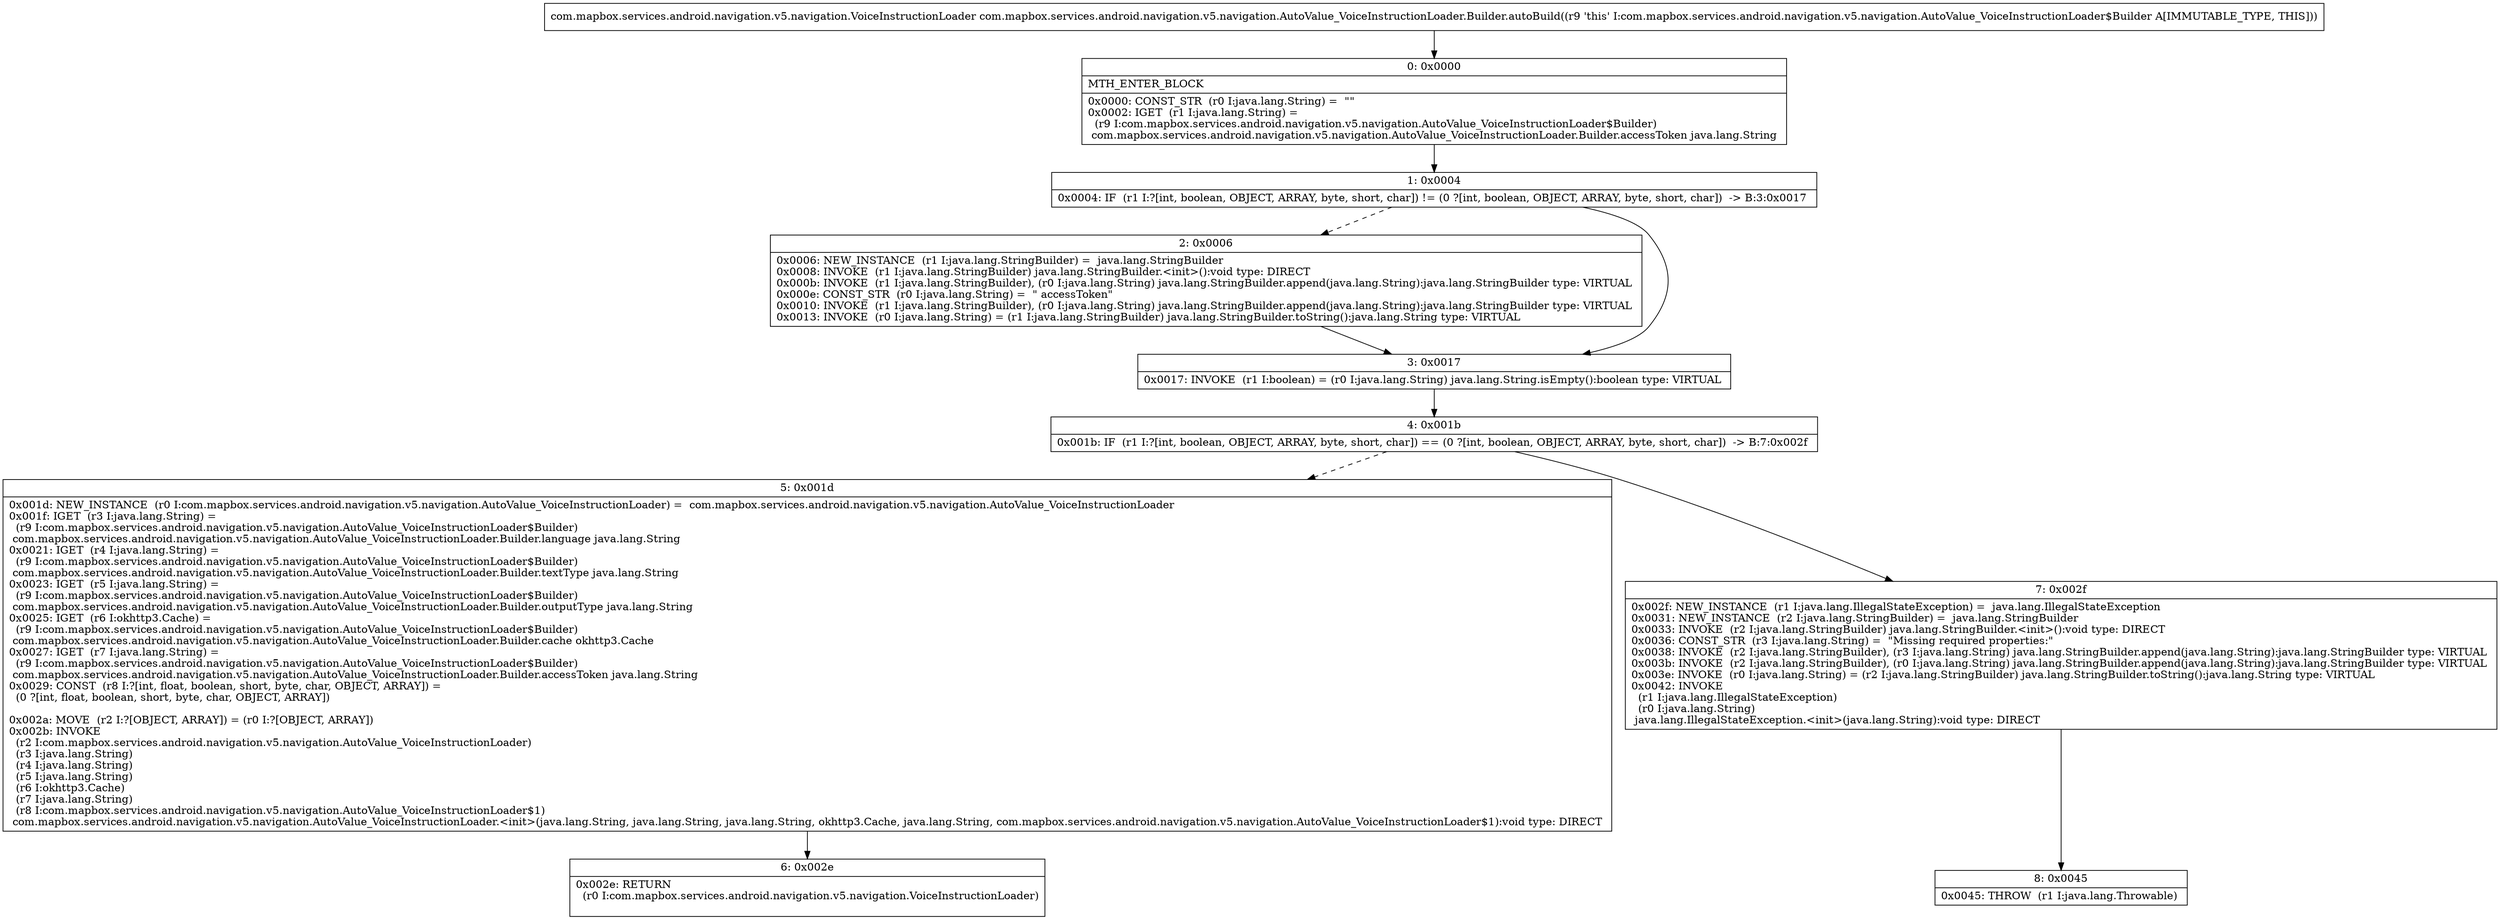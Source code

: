 digraph "CFG forcom.mapbox.services.android.navigation.v5.navigation.AutoValue_VoiceInstructionLoader.Builder.autoBuild()Lcom\/mapbox\/services\/android\/navigation\/v5\/navigation\/VoiceInstructionLoader;" {
Node_0 [shape=record,label="{0\:\ 0x0000|MTH_ENTER_BLOCK\l|0x0000: CONST_STR  (r0 I:java.lang.String) =  \"\" \l0x0002: IGET  (r1 I:java.lang.String) = \l  (r9 I:com.mapbox.services.android.navigation.v5.navigation.AutoValue_VoiceInstructionLoader$Builder)\l com.mapbox.services.android.navigation.v5.navigation.AutoValue_VoiceInstructionLoader.Builder.accessToken java.lang.String \l}"];
Node_1 [shape=record,label="{1\:\ 0x0004|0x0004: IF  (r1 I:?[int, boolean, OBJECT, ARRAY, byte, short, char]) != (0 ?[int, boolean, OBJECT, ARRAY, byte, short, char])  \-\> B:3:0x0017 \l}"];
Node_2 [shape=record,label="{2\:\ 0x0006|0x0006: NEW_INSTANCE  (r1 I:java.lang.StringBuilder) =  java.lang.StringBuilder \l0x0008: INVOKE  (r1 I:java.lang.StringBuilder) java.lang.StringBuilder.\<init\>():void type: DIRECT \l0x000b: INVOKE  (r1 I:java.lang.StringBuilder), (r0 I:java.lang.String) java.lang.StringBuilder.append(java.lang.String):java.lang.StringBuilder type: VIRTUAL \l0x000e: CONST_STR  (r0 I:java.lang.String) =  \" accessToken\" \l0x0010: INVOKE  (r1 I:java.lang.StringBuilder), (r0 I:java.lang.String) java.lang.StringBuilder.append(java.lang.String):java.lang.StringBuilder type: VIRTUAL \l0x0013: INVOKE  (r0 I:java.lang.String) = (r1 I:java.lang.StringBuilder) java.lang.StringBuilder.toString():java.lang.String type: VIRTUAL \l}"];
Node_3 [shape=record,label="{3\:\ 0x0017|0x0017: INVOKE  (r1 I:boolean) = (r0 I:java.lang.String) java.lang.String.isEmpty():boolean type: VIRTUAL \l}"];
Node_4 [shape=record,label="{4\:\ 0x001b|0x001b: IF  (r1 I:?[int, boolean, OBJECT, ARRAY, byte, short, char]) == (0 ?[int, boolean, OBJECT, ARRAY, byte, short, char])  \-\> B:7:0x002f \l}"];
Node_5 [shape=record,label="{5\:\ 0x001d|0x001d: NEW_INSTANCE  (r0 I:com.mapbox.services.android.navigation.v5.navigation.AutoValue_VoiceInstructionLoader) =  com.mapbox.services.android.navigation.v5.navigation.AutoValue_VoiceInstructionLoader \l0x001f: IGET  (r3 I:java.lang.String) = \l  (r9 I:com.mapbox.services.android.navigation.v5.navigation.AutoValue_VoiceInstructionLoader$Builder)\l com.mapbox.services.android.navigation.v5.navigation.AutoValue_VoiceInstructionLoader.Builder.language java.lang.String \l0x0021: IGET  (r4 I:java.lang.String) = \l  (r9 I:com.mapbox.services.android.navigation.v5.navigation.AutoValue_VoiceInstructionLoader$Builder)\l com.mapbox.services.android.navigation.v5.navigation.AutoValue_VoiceInstructionLoader.Builder.textType java.lang.String \l0x0023: IGET  (r5 I:java.lang.String) = \l  (r9 I:com.mapbox.services.android.navigation.v5.navigation.AutoValue_VoiceInstructionLoader$Builder)\l com.mapbox.services.android.navigation.v5.navigation.AutoValue_VoiceInstructionLoader.Builder.outputType java.lang.String \l0x0025: IGET  (r6 I:okhttp3.Cache) = \l  (r9 I:com.mapbox.services.android.navigation.v5.navigation.AutoValue_VoiceInstructionLoader$Builder)\l com.mapbox.services.android.navigation.v5.navigation.AutoValue_VoiceInstructionLoader.Builder.cache okhttp3.Cache \l0x0027: IGET  (r7 I:java.lang.String) = \l  (r9 I:com.mapbox.services.android.navigation.v5.navigation.AutoValue_VoiceInstructionLoader$Builder)\l com.mapbox.services.android.navigation.v5.navigation.AutoValue_VoiceInstructionLoader.Builder.accessToken java.lang.String \l0x0029: CONST  (r8 I:?[int, float, boolean, short, byte, char, OBJECT, ARRAY]) = \l  (0 ?[int, float, boolean, short, byte, char, OBJECT, ARRAY])\l \l0x002a: MOVE  (r2 I:?[OBJECT, ARRAY]) = (r0 I:?[OBJECT, ARRAY]) \l0x002b: INVOKE  \l  (r2 I:com.mapbox.services.android.navigation.v5.navigation.AutoValue_VoiceInstructionLoader)\l  (r3 I:java.lang.String)\l  (r4 I:java.lang.String)\l  (r5 I:java.lang.String)\l  (r6 I:okhttp3.Cache)\l  (r7 I:java.lang.String)\l  (r8 I:com.mapbox.services.android.navigation.v5.navigation.AutoValue_VoiceInstructionLoader$1)\l com.mapbox.services.android.navigation.v5.navigation.AutoValue_VoiceInstructionLoader.\<init\>(java.lang.String, java.lang.String, java.lang.String, okhttp3.Cache, java.lang.String, com.mapbox.services.android.navigation.v5.navigation.AutoValue_VoiceInstructionLoader$1):void type: DIRECT \l}"];
Node_6 [shape=record,label="{6\:\ 0x002e|0x002e: RETURN  \l  (r0 I:com.mapbox.services.android.navigation.v5.navigation.VoiceInstructionLoader)\l \l}"];
Node_7 [shape=record,label="{7\:\ 0x002f|0x002f: NEW_INSTANCE  (r1 I:java.lang.IllegalStateException) =  java.lang.IllegalStateException \l0x0031: NEW_INSTANCE  (r2 I:java.lang.StringBuilder) =  java.lang.StringBuilder \l0x0033: INVOKE  (r2 I:java.lang.StringBuilder) java.lang.StringBuilder.\<init\>():void type: DIRECT \l0x0036: CONST_STR  (r3 I:java.lang.String) =  \"Missing required properties:\" \l0x0038: INVOKE  (r2 I:java.lang.StringBuilder), (r3 I:java.lang.String) java.lang.StringBuilder.append(java.lang.String):java.lang.StringBuilder type: VIRTUAL \l0x003b: INVOKE  (r2 I:java.lang.StringBuilder), (r0 I:java.lang.String) java.lang.StringBuilder.append(java.lang.String):java.lang.StringBuilder type: VIRTUAL \l0x003e: INVOKE  (r0 I:java.lang.String) = (r2 I:java.lang.StringBuilder) java.lang.StringBuilder.toString():java.lang.String type: VIRTUAL \l0x0042: INVOKE  \l  (r1 I:java.lang.IllegalStateException)\l  (r0 I:java.lang.String)\l java.lang.IllegalStateException.\<init\>(java.lang.String):void type: DIRECT \l}"];
Node_8 [shape=record,label="{8\:\ 0x0045|0x0045: THROW  (r1 I:java.lang.Throwable) \l}"];
MethodNode[shape=record,label="{com.mapbox.services.android.navigation.v5.navigation.VoiceInstructionLoader com.mapbox.services.android.navigation.v5.navigation.AutoValue_VoiceInstructionLoader.Builder.autoBuild((r9 'this' I:com.mapbox.services.android.navigation.v5.navigation.AutoValue_VoiceInstructionLoader$Builder A[IMMUTABLE_TYPE, THIS])) }"];
MethodNode -> Node_0;
Node_0 -> Node_1;
Node_1 -> Node_2[style=dashed];
Node_1 -> Node_3;
Node_2 -> Node_3;
Node_3 -> Node_4;
Node_4 -> Node_5[style=dashed];
Node_4 -> Node_7;
Node_5 -> Node_6;
Node_7 -> Node_8;
}

